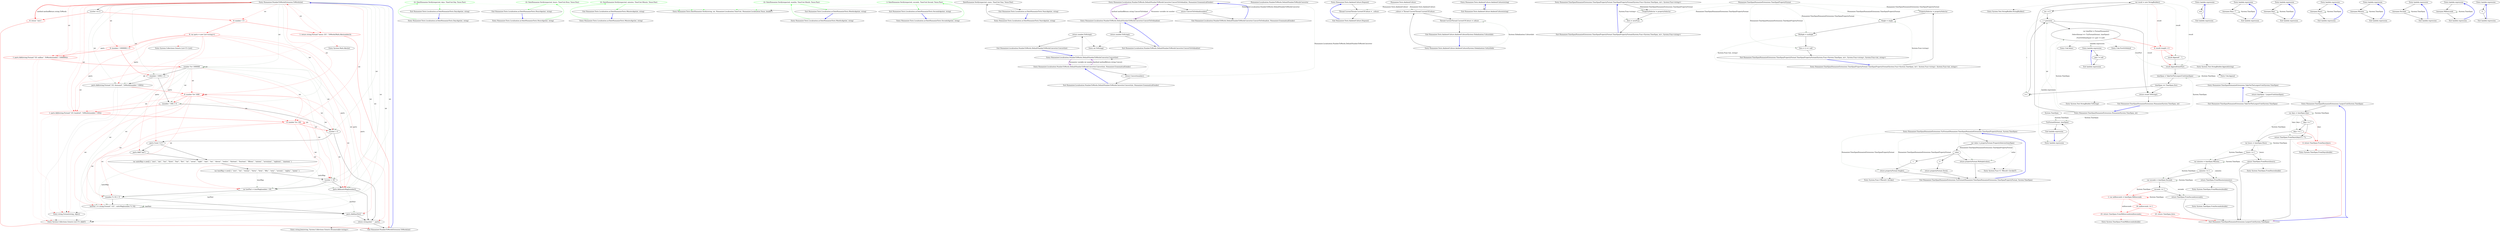 digraph  {
n0 [cluster="Humanizer.NumberToWordsExtension.ToWords(int)", label="Entry Humanizer.NumberToWordsExtension.ToWords(int)", span="13-13"];
n1 [cluster="Humanizer.NumberToWordsExtension.ToWords(int)", label="number == 0", span="15-15"];
n3 [cluster="Humanizer.NumberToWordsExtension.ToWords(int)", color=red, community=0, label="8: number < 0", span="18-18"];
n4 [cluster="Humanizer.NumberToWordsExtension.ToWords(int)", color=red, community=0, label="1: return string.Format(''minus {0}'', ToWords(Math.Abs(number)));", span="19-19"];
n6 [cluster="Humanizer.NumberToWordsExtension.ToWords(int)", color=red, community=0, label="8: (number / 1000000) > 0", span="23-23"];
n7 [cluster="Humanizer.NumberToWordsExtension.ToWords(int)", color=red, community=0, label="1: parts.Add(string.Format(''{0} million'', ToWords(number / 1000000)))", span="25-25"];
n8 [cluster="Humanizer.NumberToWordsExtension.ToWords(int)", label="number %= 1000000", span="26-26"];
n9 [cluster="Humanizer.NumberToWordsExtension.ToWords(int)", label="(number / 1000) > 0", span="29-29"];
n10 [cluster="Humanizer.NumberToWordsExtension.ToWords(int)", label="parts.Add(string.Format(''{0} thousand'', ToWords(number / 1000)))", span="31-31"];
n11 [cluster="Humanizer.NumberToWordsExtension.ToWords(int)", color=red, community=0, label="8: number %= 1000", span="32-32"];
n12 [cluster="Humanizer.NumberToWordsExtension.ToWords(int)", label="(number / 100) > 0", span="35-35"];
n13 [cluster="Humanizer.NumberToWordsExtension.ToWords(int)", color=red, community=0, label="1: parts.Add(string.Format(''{0} hundred'', ToWords(number / 100)))", span="37-37"];
n14 [cluster="Humanizer.NumberToWordsExtension.ToWords(int)", color=red, community=0, label="8: number %= 100", span="38-38"];
n15 [cluster="Humanizer.NumberToWordsExtension.ToWords(int)", label="number > 0", span="41-41"];
n20 [cluster="Humanizer.NumberToWordsExtension.ToWords(int)", label="number < 20", span="49-49"];
n21 [cluster="Humanizer.NumberToWordsExtension.ToWords(int)", label="parts.Add(unitsMap[number])", span="50-50"];
n22 [cluster="Humanizer.NumberToWordsExtension.ToWords(int)", label="var lastPart = tensMap[number / 10]", span="53-53"];
n23 [cluster="Humanizer.NumberToWordsExtension.ToWords(int)", label="(number % 10) > 0", span="54-54"];
n24 [cluster="Humanizer.NumberToWordsExtension.ToWords(int)", label="lastPart += string.Format(''-{0}'', unitsMap[number % 10])", span="55-55"];
n2 [cluster="Humanizer.NumberToWordsExtension.ToWords(int)", color=red, community=0, label="8: return ''zero'';", span="16-16"];
n5 [cluster="Humanizer.NumberToWordsExtension.ToWords(int)", color=red, community=0, label="8: var parts = new List<string>()", span="21-21"];
n30 [cluster="System.Collections.Generic.List<T>.List()", label="Entry System.Collections.Generic.List<T>.List()", span="0-0"];
n16 [cluster="Humanizer.NumberToWordsExtension.ToWords(int)", label="parts.Count != 0", span="43-43"];
n17 [cluster="Humanizer.NumberToWordsExtension.ToWords(int)", label="parts.Add(''and'')", span="44-44"];
n25 [cluster="Humanizer.NumberToWordsExtension.ToWords(int)", label="parts.Add(lastPart)", span="56-56"];
n26 [cluster="Humanizer.NumberToWordsExtension.ToWords(int)", label="return string.Join('' '', parts);", span="60-60"];
n29 [cluster="string.Format(string, object)", label="Entry string.Format(string, object)", span="0-0"];
n31 [cluster="System.Collections.Generic.List<T>.Add(T)", label="Entry System.Collections.Generic.List<T>.Add(T)", span="0-0"];
n18 [cluster="Humanizer.NumberToWordsExtension.ToWords(int)", label="var unitsMap = new[] { ''zero'', ''one'', ''two'', ''three'', ''four'', ''five'', ''six'', ''seven'', ''eight'', ''nine'', ''ten'', ''eleven'', ''twelve'', ''thirteen'', ''fourteen'', ''fifteen'', ''sixteen'', ''seventeen'', ''eighteen'', ''nineteen'' }", span="46-46"];
n19 [cluster="Humanizer.NumberToWordsExtension.ToWords(int)", label="var tensMap = new[] { ''zero'', ''ten'', ''twenty'', ''thirty'', ''forty'', ''fifty'', ''sixty'', ''seventy'', ''eighty'', ''ninety'' }", span="47-47"];
n27 [cluster="Humanizer.NumberToWordsExtension.ToWords(int)", label="Exit Humanizer.NumberToWordsExtension.ToWords(int)", span="13-13"];
n32 [cluster="string.Join(string, System.Collections.Generic.IEnumerable<string>)", label="Entry string.Join(string, System.Collections.Generic.IEnumerable<string>)", span="0-0"];
n28 [cluster="System.Math.Abs(int)", label="Entry System.Math.Abs(int)", span="0-0"];
d3 [cluster="Humanizer.Tests.Localisation.ar.DateHumanizeTests.DaysAgo(int, string)", color=green, community=0, label="22: DateHumanize.Verify(expected, days, TimeUnit.Day, Tense.Past)", span="17-17"];
d2 [cluster="Humanizer.Tests.Localisation.ar.DateHumanizeTests.DaysAgo(int, string)", label="Entry Humanizer.Tests.Localisation.ar.DateHumanizeTests.DaysAgo(int, string)", span="15-15"];
d4 [cluster="Humanizer.Tests.Localisation.ar.DateHumanizeTests.DaysAgo(int, string)", label="Exit Humanizer.Tests.Localisation.ar.DateHumanizeTests.DaysAgo(int, string)", span="15-15"];
d5 [cluster="Humanizer.Tests.DateHumanize.Verify(string, int, Humanizer.Localisation.TimeUnit, Humanizer.Localisation.Tense, double?)", label="Entry Humanizer.Tests.DateHumanize.Verify(string, int, Humanizer.Localisation.TimeUnit, Humanizer.Localisation.Tense, double?)", span="29-29"];
d7 [cluster="Humanizer.Tests.Localisation.ar.DateHumanizeTests.HoursAgo(int, string)", color=green, community=0, label="22: DateHumanize.Verify(expected, hours, TimeUnit.Hour, Tense.Past)", span="27-27"];
d6 [cluster="Humanizer.Tests.Localisation.ar.DateHumanizeTests.HoursAgo(int, string)", label="Entry Humanizer.Tests.Localisation.ar.DateHumanizeTests.HoursAgo(int, string)", span="25-25"];
d8 [cluster="Humanizer.Tests.Localisation.ar.DateHumanizeTests.HoursAgo(int, string)", label="Exit Humanizer.Tests.Localisation.ar.DateHumanizeTests.HoursAgo(int, string)", span="25-25"];
d10 [cluster="Humanizer.Tests.Localisation.ar.DateHumanizeTests.MinutesAgo(int, string)", color=green, community=0, label="22: DateHumanize.Verify(expected, minutes, TimeUnit.Minute, Tense.Past)", span="37-37"];
d9 [cluster="Humanizer.Tests.Localisation.ar.DateHumanizeTests.MinutesAgo(int, string)", label="Entry Humanizer.Tests.Localisation.ar.DateHumanizeTests.MinutesAgo(int, string)", span="35-35"];
d11 [cluster="Humanizer.Tests.Localisation.ar.DateHumanizeTests.MinutesAgo(int, string)", label="Exit Humanizer.Tests.Localisation.ar.DateHumanizeTests.MinutesAgo(int, string)", span="35-35"];
d13 [cluster="Humanizer.Tests.Localisation.ar.DateHumanizeTests.MonthsAgo(int, string)", color=green, community=0, label="22: DateHumanize.Verify(expected, months, TimeUnit.Month, Tense.Past)", span="47-47"];
d12 [cluster="Humanizer.Tests.Localisation.ar.DateHumanizeTests.MonthsAgo(int, string)", label="Entry Humanizer.Tests.Localisation.ar.DateHumanizeTests.MonthsAgo(int, string)", span="45-45"];
d14 [cluster="Humanizer.Tests.Localisation.ar.DateHumanizeTests.MonthsAgo(int, string)", label="Exit Humanizer.Tests.Localisation.ar.DateHumanizeTests.MonthsAgo(int, string)", span="45-45"];
d16 [cluster="Humanizer.Tests.Localisation.ar.DateHumanizeTests.SecondsAgo(int, string)", color=green, community=0, label="2: DateHumanize.Verify(expected, seconds, TimeUnit.Second, Tense.Past)", span="57-57"];
d15 [cluster="Humanizer.Tests.Localisation.ar.DateHumanizeTests.SecondsAgo(int, string)", label="Entry Humanizer.Tests.Localisation.ar.DateHumanizeTests.SecondsAgo(int, string)", span="55-55"];
d17 [cluster="Humanizer.Tests.Localisation.ar.DateHumanizeTests.SecondsAgo(int, string)", label="Exit Humanizer.Tests.Localisation.ar.DateHumanizeTests.SecondsAgo(int, string)", span="55-55"];
d19 [cluster="Humanizer.Tests.Localisation.ar.DateHumanizeTests.YearsAgo(int, string)", label="DateHumanize.Verify(expected, years, TimeUnit.Year, Tense.Past)", span="67-67"];
d18 [cluster="Humanizer.Tests.Localisation.ar.DateHumanizeTests.YearsAgo(int, string)", label="Entry Humanizer.Tests.Localisation.ar.DateHumanizeTests.YearsAgo(int, string)", span="65-65"];
d20 [cluster="Humanizer.Tests.Localisation.ar.DateHumanizeTests.YearsAgo(int, string)", label="Exit Humanizer.Tests.Localisation.ar.DateHumanizeTests.YearsAgo(int, string)", span="65-65"];
m0_7 [cluster="Humanizer.Localisation.NumberToWords.DefaultNumberToWordsConverter.ConvertToOrdinal(int, Humanizer.GrammaticalGender)", file="DefaultNumberToWordsConverter.cs", label="Entry Humanizer.Localisation.NumberToWords.DefaultNumberToWordsConverter.ConvertToOrdinal(int, Humanizer.GrammaticalGender)", span="35-35"];
m0_8 [cluster="Humanizer.Localisation.NumberToWords.DefaultNumberToWordsConverter.ConvertToOrdinal(int, Humanizer.GrammaticalGender)", file="DefaultNumberToWordsConverter.cs", label="return ConvertToOrdinal(number);", span="37-37"];
m0_9 [cluster="Humanizer.Localisation.NumberToWords.DefaultNumberToWordsConverter.ConvertToOrdinal(int, Humanizer.GrammaticalGender)", file="DefaultNumberToWordsConverter.cs", label="Exit Humanizer.Localisation.NumberToWords.DefaultNumberToWordsConverter.ConvertToOrdinal(int, Humanizer.GrammaticalGender)", span="35-35"];
m0_6 [cluster="int.ToString()", file="DefaultNumberToWordsConverter.cs", label="Entry int.ToString()", span="0-0"];
m0_3 [cluster="Humanizer.Localisation.NumberToWords.DefaultNumberToWordsConverter.Convert(int)", file="DefaultNumberToWordsConverter.cs", label="Entry Humanizer.Localisation.NumberToWords.DefaultNumberToWordsConverter.Convert(int)", span="22-22"];
m0_4 [cluster="Humanizer.Localisation.NumberToWords.DefaultNumberToWordsConverter.Convert(int)", file="DefaultNumberToWordsConverter.cs", label="return number.ToString();", span="24-24"];
m0_5 [cluster="Humanizer.Localisation.NumberToWords.DefaultNumberToWordsConverter.Convert(int)", file="DefaultNumberToWordsConverter.cs", label="Exit Humanizer.Localisation.NumberToWords.DefaultNumberToWordsConverter.Convert(int)", span="22-22"];
m0_0 [cluster="Humanizer.Localisation.NumberToWords.DefaultNumberToWordsConverter.Convert(int, Humanizer.GrammaticalGender)", file="DefaultNumberToWordsConverter.cs", label="Entry Humanizer.Localisation.NumberToWords.DefaultNumberToWordsConverter.Convert(int, Humanizer.GrammaticalGender)", span="12-12"];
m0_1 [cluster="Humanizer.Localisation.NumberToWords.DefaultNumberToWordsConverter.Convert(int, Humanizer.GrammaticalGender)", file="DefaultNumberToWordsConverter.cs", label="return Convert(number);", span="14-14"];
m0_2 [cluster="Humanizer.Localisation.NumberToWords.DefaultNumberToWordsConverter.Convert(int, Humanizer.GrammaticalGender)", file="DefaultNumberToWordsConverter.cs", label="Exit Humanizer.Localisation.NumberToWords.DefaultNumberToWordsConverter.Convert(int, Humanizer.GrammaticalGender)", span="12-12"];
m0_10 [cluster="Humanizer.Localisation.NumberToWords.DefaultNumberToWordsConverter.ConvertToOrdinal(int)", file="DefaultNumberToWordsConverter.cs", label="Entry Humanizer.Localisation.NumberToWords.DefaultNumberToWordsConverter.ConvertToOrdinal(int)", span="45-45"];
m0_11 [cluster="Humanizer.Localisation.NumberToWords.DefaultNumberToWordsConverter.ConvertToOrdinal(int)", file="DefaultNumberToWordsConverter.cs", label="return number.ToString();", span="47-47"];
m0_12 [cluster="Humanizer.Localisation.NumberToWords.DefaultNumberToWordsConverter.ConvertToOrdinal(int)", file="DefaultNumberToWordsConverter.cs", label="Exit Humanizer.Localisation.NumberToWords.DefaultNumberToWordsConverter.ConvertToOrdinal(int)", span="45-45"];
m0_13 [file="DefaultNumberToWordsConverter.cs", label="Humanizer.Localisation.NumberToWords.DefaultNumberToWordsConverter", span=""];
m3_6 [cluster="Humanizer.Tests.AmbientCulture.Dispose()", file="GermanNumberToWordsConverter.cs", label="Entry Humanizer.Tests.AmbientCulture.Dispose()", span="21-21"];
m3_7 [cluster="Humanizer.Tests.AmbientCulture.Dispose()", file="GermanNumberToWordsConverter.cs", label="Thread.CurrentThread.CurrentUICulture = _culture", span="23-23"];
m3_8 [cluster="Humanizer.Tests.AmbientCulture.Dispose()", file="GermanNumberToWordsConverter.cs", label="Exit Humanizer.Tests.AmbientCulture.Dispose()", span="21-21"];
m3_4 [cluster="Humanizer.Tests.AmbientCulture.AmbientCulture(string)", file="GermanNumberToWordsConverter.cs", label="Entry Humanizer.Tests.AmbientCulture.AmbientCulture(string)", span="16-16"];
m3_5 [cluster="Humanizer.Tests.AmbientCulture.AmbientCulture(string)", file="GermanNumberToWordsConverter.cs", label="Exit Humanizer.Tests.AmbientCulture.AmbientCulture(string)", span="16-16"];
m3_0 [cluster="Humanizer.Tests.AmbientCulture.AmbientCulture(System.Globalization.CultureInfo)", file="GermanNumberToWordsConverter.cs", label="Entry Humanizer.Tests.AmbientCulture.AmbientCulture(System.Globalization.CultureInfo)", span="10-10"];
m3_1 [cluster="Humanizer.Tests.AmbientCulture.AmbientCulture(System.Globalization.CultureInfo)", file="GermanNumberToWordsConverter.cs", label="_culture = Thread.CurrentThread.CurrentUICulture", span="12-12"];
m3_2 [cluster="Humanizer.Tests.AmbientCulture.AmbientCulture(System.Globalization.CultureInfo)", file="GermanNumberToWordsConverter.cs", label="Thread.CurrentThread.CurrentUICulture = culture", span="13-13"];
m3_3 [cluster="Humanizer.Tests.AmbientCulture.AmbientCulture(System.Globalization.CultureInfo)", file="GermanNumberToWordsConverter.cs", label="Exit Humanizer.Tests.AmbientCulture.AmbientCulture(System.Globalization.CultureInfo)", span="10-10"];
m3_9 [file="GermanNumberToWordsConverter.cs", label="Humanizer.Tests.AmbientCulture", span=""];
m10_94 [cluster="Humanizer.TimeSpanHumanizeExtensions.TimeSpanPropertyFormat.TimeSpanPropertyFormat(System.Func<System.TimeSpan, int>, System.Func<string>)", file="OrdinalizeExtensions.cs", label="Entry Humanizer.TimeSpanHumanizeExtensions.TimeSpanPropertyFormat.TimeSpanPropertyFormat(System.Func<System.TimeSpan, int>, System.Func<string>)", span="154-154"];
m10_95 [cluster="Humanizer.TimeSpanHumanizeExtensions.TimeSpanPropertyFormat.TimeSpanPropertyFormat(System.Func<System.TimeSpan, int>, System.Func<string>)", file="OrdinalizeExtensions.cs", label="PropertySelector = propertySelector", span="156-156"];
m10_96 [cluster="Humanizer.TimeSpanHumanizeExtensions.TimeSpanPropertyFormat.TimeSpanPropertyFormat(System.Func<System.TimeSpan, int>, System.Func<string>)", file="OrdinalizeExtensions.cs", label="Zero = zeroFunc", span="157-157"];
m10_97 [cluster="Humanizer.TimeSpanHumanizeExtensions.TimeSpanPropertyFormat.TimeSpanPropertyFormat(System.Func<System.TimeSpan, int>, System.Func<string>)", file="OrdinalizeExtensions.cs", label="Exit Humanizer.TimeSpanHumanizeExtensions.TimeSpanPropertyFormat.TimeSpanPropertyFormat(System.Func<System.TimeSpan, int>, System.Func<string>)", span="154-154"];
m10_13 [cluster="System.Text.StringBuilder.StringBuilder()", file="OrdinalizeExtensions.cs", label="Entry System.Text.StringBuilder.StringBuilder()", span="0-0"];
m10_29 [cluster="Humanizer.TimeSpanHumanizeExtensions.LargestUnit(System.TimeSpan)", file="OrdinalizeExtensions.cs", label="Entry Humanizer.TimeSpanHumanizeExtensions.LargestUnit(System.TimeSpan)", span="46-46"];
m10_30 [cluster="Humanizer.TimeSpanHumanizeExtensions.LargestUnit(System.TimeSpan)", file="OrdinalizeExtensions.cs", label="var days = timeSpan.Days", span="48-48"];
m10_31 [cluster="Humanizer.TimeSpanHumanizeExtensions.LargestUnit(System.TimeSpan)", file="OrdinalizeExtensions.cs", label="days >= 7", span="49-49"];
m10_32 [cluster="Humanizer.TimeSpanHumanizeExtensions.LargestUnit(System.TimeSpan)", file="OrdinalizeExtensions.cs", label="return TimeSpan.FromDays((days/7) * 7);", span="50-50"];
m10_33 [cluster="Humanizer.TimeSpanHumanizeExtensions.LargestUnit(System.TimeSpan)", file="OrdinalizeExtensions.cs", label="days >= 1", span="51-51"];
m10_34 [cluster="Humanizer.TimeSpanHumanizeExtensions.LargestUnit(System.TimeSpan)", color=red, community=0, file="OrdinalizeExtensions.cs", label="4: return TimeSpan.FromDays(days);", span="52-52"];
m10_35 [cluster="Humanizer.TimeSpanHumanizeExtensions.LargestUnit(System.TimeSpan)", file="OrdinalizeExtensions.cs", label="var hours = timeSpan.Hours", span="54-54"];
m10_36 [cluster="Humanizer.TimeSpanHumanizeExtensions.LargestUnit(System.TimeSpan)", file="OrdinalizeExtensions.cs", label="hours >= 1", span="55-55"];
m10_37 [cluster="Humanizer.TimeSpanHumanizeExtensions.LargestUnit(System.TimeSpan)", file="OrdinalizeExtensions.cs", label="return TimeSpan.FromHours(hours);", span="56-56"];
m10_38 [cluster="Humanizer.TimeSpanHumanizeExtensions.LargestUnit(System.TimeSpan)", file="OrdinalizeExtensions.cs", label="var minutes = timeSpan.Minutes", span="58-58"];
m10_39 [cluster="Humanizer.TimeSpanHumanizeExtensions.LargestUnit(System.TimeSpan)", file="OrdinalizeExtensions.cs", label="minutes >= 1", span="59-59"];
m10_40 [cluster="Humanizer.TimeSpanHumanizeExtensions.LargestUnit(System.TimeSpan)", file="OrdinalizeExtensions.cs", label="return TimeSpan.FromMinutes(minutes);", span="60-60"];
m10_41 [cluster="Humanizer.TimeSpanHumanizeExtensions.LargestUnit(System.TimeSpan)", file="OrdinalizeExtensions.cs", label="var seconds = timeSpan.Seconds", span="62-62"];
m10_42 [cluster="Humanizer.TimeSpanHumanizeExtensions.LargestUnit(System.TimeSpan)", file="OrdinalizeExtensions.cs", label="seconds >= 1", span="63-63"];
m10_43 [cluster="Humanizer.TimeSpanHumanizeExtensions.LargestUnit(System.TimeSpan)", file="OrdinalizeExtensions.cs", label="return TimeSpan.FromSeconds(seconds);", span="64-64"];
m10_44 [cluster="Humanizer.TimeSpanHumanizeExtensions.LargestUnit(System.TimeSpan)", color=red, community=0, file="OrdinalizeExtensions.cs", label="1: var milliseconds = timeSpan.Milliseconds", span="66-66"];
m10_45 [cluster="Humanizer.TimeSpanHumanizeExtensions.LargestUnit(System.TimeSpan)", color=red, community=0, file="OrdinalizeExtensions.cs", label="18: milliseconds >= 1", span="67-67"];
m10_46 [cluster="Humanizer.TimeSpanHumanizeExtensions.LargestUnit(System.TimeSpan)", color=red, community=0, file="OrdinalizeExtensions.cs", label="25: return TimeSpan.FromMilliseconds(milliseconds);", span="68-68"];
m10_47 [cluster="Humanizer.TimeSpanHumanizeExtensions.LargestUnit(System.TimeSpan)", color=red, community=0, file="OrdinalizeExtensions.cs", label="25: return TimeSpan.Zero;", span="70-70"];
m10_48 [cluster="Humanizer.TimeSpanHumanizeExtensions.LargestUnit(System.TimeSpan)", file="OrdinalizeExtensions.cs", label="Exit Humanizer.TimeSpanHumanizeExtensions.LargestUnit(System.TimeSpan)", span="46-46"];
m10_23 [cluster="Humanizer.TimeSpanHumanizeExtensions.TryFormat(Humanizer.TimeSpanHumanizeExtensions.TimeSpanPropertyFormat, System.TimeSpan)", file="OrdinalizeExtensions.cs", label="Entry Humanizer.TimeSpanHumanizeExtensions.TryFormat(Humanizer.TimeSpanHumanizeExtensions.TimeSpanPropertyFormat, System.TimeSpan)", span="121-121"];
m10_75 [cluster="Humanizer.TimeSpanHumanizeExtensions.TryFormat(Humanizer.TimeSpanHumanizeExtensions.TimeSpanPropertyFormat, System.TimeSpan)", file="OrdinalizeExtensions.cs", label="var value = propertyFormat.PropertySelector(timeSpan)", span="125-125"];
m10_78 [cluster="Humanizer.TimeSpanHumanizeExtensions.TryFormat(Humanizer.TimeSpanHumanizeExtensions.TimeSpanPropertyFormat, System.TimeSpan)", file="OrdinalizeExtensions.cs", label="return propertyFormat.Zero();", span="129-129"];
m10_80 [cluster="Humanizer.TimeSpanHumanizeExtensions.TryFormat(Humanizer.TimeSpanHumanizeExtensions.TimeSpanPropertyFormat, System.TimeSpan)", file="OrdinalizeExtensions.cs", label="return propertyFormat.Single();", span="131-131"];
m10_81 [cluster="Humanizer.TimeSpanHumanizeExtensions.TryFormat(Humanizer.TimeSpanHumanizeExtensions.TimeSpanPropertyFormat, System.TimeSpan)", file="OrdinalizeExtensions.cs", label="return propertyFormat.Multiple(value);", span="133-133"];
m10_76 [cluster="Humanizer.TimeSpanHumanizeExtensions.TryFormat(Humanizer.TimeSpanHumanizeExtensions.TimeSpanPropertyFormat, System.TimeSpan)", file="OrdinalizeExtensions.cs", label=value, span="126-126"];
m10_77 [cluster="Humanizer.TimeSpanHumanizeExtensions.TryFormat(Humanizer.TimeSpanHumanizeExtensions.TimeSpanPropertyFormat, System.TimeSpan)", file="OrdinalizeExtensions.cs", label=0, span="128-128"];
m10_79 [cluster="Humanizer.TimeSpanHumanizeExtensions.TryFormat(Humanizer.TimeSpanHumanizeExtensions.TimeSpanPropertyFormat, System.TimeSpan)", file="OrdinalizeExtensions.cs", label=1, span="130-130"];
m10_82 [cluster="Humanizer.TimeSpanHumanizeExtensions.TryFormat(Humanizer.TimeSpanHumanizeExtensions.TimeSpanPropertyFormat, System.TimeSpan)", file="OrdinalizeExtensions.cs", label="Exit Humanizer.TimeSpanHumanizeExtensions.TryFormat(Humanizer.TimeSpanHumanizeExtensions.TimeSpanPropertyFormat, System.TimeSpan)", span="121-121"];
m10_83 [cluster="System.Func<T, TResult>.Invoke(T)", file="OrdinalizeExtensions.cs", label="Entry System.Func<T, TResult>.Invoke(T)", span="0-0"];
m10_51 [cluster="System.TimeSpan.FromMinutes(double)", file="OrdinalizeExtensions.cs", label="Entry System.TimeSpan.FromMinutes(double)", span="0-0"];
m10_19 [cluster="System.Text.StringBuilder.ToString()", file="OrdinalizeExtensions.cs", label="Entry System.Text.StringBuilder.ToString()", span="0-0"];
m10_16 [cluster="System.Text.StringBuilder.Append(string)", file="OrdinalizeExtensions.cs", label="Entry System.Text.StringBuilder.Append(string)", span="0-0"];
m10_52 [cluster="System.TimeSpan.FromSeconds(double)", file="OrdinalizeExtensions.cs", label="Entry System.TimeSpan.FromSeconds(double)", span="0-0"];
m10_0 [cluster="Humanizer.TimeSpanHumanizeExtensions.Humanize(System.TimeSpan, int)", file="OrdinalizeExtensions.cs", label="Entry Humanizer.TimeSpanHumanizeExtensions.Humanize(System.TimeSpan, int)", span="19-19"];
m10_1 [cluster="Humanizer.TimeSpanHumanizeExtensions.Humanize(System.TimeSpan, int)", file="OrdinalizeExtensions.cs", label="var result = new StringBuilder()", span="21-21"];
m10_3 [cluster="Humanizer.TimeSpanHumanizeExtensions.Humanize(System.TimeSpan, int)", file="OrdinalizeExtensions.cs", label="i < precision", span="22-22"];
m10_4 [cluster="Humanizer.TimeSpanHumanizeExtensions.Humanize(System.TimeSpan, int)", file="OrdinalizeExtensions.cs", label="var timePart = FormatParameters\r\n                    .Select(format => TryFormat(format, timeSpan))\r\n                    .FirstOrDefault(part => part != null)", span="24-26"];
m10_8 [cluster="Humanizer.TimeSpanHumanizeExtensions.Humanize(System.TimeSpan, int)", file="OrdinalizeExtensions.cs", label="timeSpan = TakeOutTheLargestUnit(timeSpan)", span="33-33"];
m10_2 [cluster="Humanizer.TimeSpanHumanizeExtensions.Humanize(System.TimeSpan, int)", file="OrdinalizeExtensions.cs", label="int i = 0", span="22-22"];
m10_5 [cluster="Humanizer.TimeSpanHumanizeExtensions.Humanize(System.TimeSpan, int)", color=red, community=0, file="OrdinalizeExtensions.cs", label="4: result.Length > 0", span="28-28"];
m10_6 [cluster="Humanizer.TimeSpanHumanizeExtensions.Humanize(System.TimeSpan, int)", file="OrdinalizeExtensions.cs", label="result.Append('', '')", span="29-29"];
m10_7 [cluster="Humanizer.TimeSpanHumanizeExtensions.Humanize(System.TimeSpan, int)", file="OrdinalizeExtensions.cs", label="result.Append(timePart)", span="31-31"];
m10_11 [cluster="Humanizer.TimeSpanHumanizeExtensions.Humanize(System.TimeSpan, int)", file="OrdinalizeExtensions.cs", label="return result.ToString();", span="38-38"];
m10_10 [cluster="Humanizer.TimeSpanHumanizeExtensions.Humanize(System.TimeSpan, int)", file="OrdinalizeExtensions.cs", label="i++", span="22-22"];
m10_9 [cluster="Humanizer.TimeSpanHumanizeExtensions.Humanize(System.TimeSpan, int)", file="OrdinalizeExtensions.cs", label="timeSpan == TimeSpan.Zero", span="34-34"];
m10_12 [cluster="Humanizer.TimeSpanHumanizeExtensions.Humanize(System.TimeSpan, int)", file="OrdinalizeExtensions.cs", label="Exit Humanizer.TimeSpanHumanizeExtensions.Humanize(System.TimeSpan, int)", span="19-19"];
m10_50 [cluster="System.TimeSpan.FromHours(double)", file="OrdinalizeExtensions.cs", label="Entry System.TimeSpan.FromHours(double)", span="0-0"];
m10_53 [cluster="System.TimeSpan.FromMilliseconds(double)", file="OrdinalizeExtensions.cs", label="Entry System.TimeSpan.FromMilliseconds(double)", span="0-0"];
m10_85 [cluster="Humanizer.TimeSpanHumanizeExtensions.TimeSpanPropertyFormat.TimeSpanPropertyFormat(System.Func<System.TimeSpan, int>, System.Func<string>, System.Func<int, string>)", file="OrdinalizeExtensions.cs", label="Entry Humanizer.TimeSpanHumanizeExtensions.TimeSpanPropertyFormat.TimeSpanPropertyFormat(System.Func<System.TimeSpan, int>, System.Func<string>, System.Func<int, string>)", span="143-143"];
m10_86 [cluster="Humanizer.TimeSpanHumanizeExtensions.TimeSpanPropertyFormat.TimeSpanPropertyFormat(System.Func<System.TimeSpan, int>, System.Func<string>, System.Func<int, string>)", file="OrdinalizeExtensions.cs", label="PropertySelector = propertySelector", span="148-148"];
m10_87 [cluster="Humanizer.TimeSpanHumanizeExtensions.TimeSpanPropertyFormat.TimeSpanPropertyFormat(System.Func<System.TimeSpan, int>, System.Func<string>, System.Func<int, string>)", file="OrdinalizeExtensions.cs", label="Single = single", span="149-149"];
m10_88 [cluster="Humanizer.TimeSpanHumanizeExtensions.TimeSpanPropertyFormat.TimeSpanPropertyFormat(System.Func<System.TimeSpan, int>, System.Func<string>, System.Func<int, string>)", file="OrdinalizeExtensions.cs", label="Multiple = multiple", span="150-150"];
m10_89 [cluster="Humanizer.TimeSpanHumanizeExtensions.TimeSpanPropertyFormat.TimeSpanPropertyFormat(System.Func<System.TimeSpan, int>, System.Func<string>, System.Func<int, string>)", file="OrdinalizeExtensions.cs", label="Zero = () => null", span="151-151"];
m10_90 [cluster="Humanizer.TimeSpanHumanizeExtensions.TimeSpanPropertyFormat.TimeSpanPropertyFormat(System.Func<System.TimeSpan, int>, System.Func<string>, System.Func<int, string>)", file="OrdinalizeExtensions.cs", label="Exit Humanizer.TimeSpanHumanizeExtensions.TimeSpanPropertyFormat.TimeSpanPropertyFormat(System.Func<System.TimeSpan, int>, System.Func<string>, System.Func<int, string>)", span="143-143"];
m10_18 [cluster="Humanizer.TimeSpanHumanizeExtensions.TakeOutTheLargestUnit(System.TimeSpan)", file="OrdinalizeExtensions.cs", label="Entry Humanizer.TimeSpanHumanizeExtensions.TakeOutTheLargestUnit(System.TimeSpan)", span="41-41"];
m10_27 [cluster="Humanizer.TimeSpanHumanizeExtensions.TakeOutTheLargestUnit(System.TimeSpan)", file="OrdinalizeExtensions.cs", label="return timeSpan - LargestUnit(timeSpan);", span="43-43"];
m10_28 [cluster="Humanizer.TimeSpanHumanizeExtensions.TakeOutTheLargestUnit(System.TimeSpan)", file="OrdinalizeExtensions.cs", label="Exit Humanizer.TimeSpanHumanizeExtensions.TakeOutTheLargestUnit(System.TimeSpan)", span="41-41"];
m10_49 [cluster="System.TimeSpan.FromDays(double)", file="OrdinalizeExtensions.cs", label="Entry System.TimeSpan.FromDays(double)", span="0-0"];
m10_91 [cluster="lambda expression", file="OrdinalizeExtensions.cs", label="Entry lambda expression", span="151-151"];
m10_21 [cluster="lambda expression", file="OrdinalizeExtensions.cs", label="TryFormat(format, timeSpan)", span="25-25"];
m10_20 [cluster="lambda expression", file="OrdinalizeExtensions.cs", label="Entry lambda expression", span="25-25"];
m10_24 [cluster="lambda expression", file="OrdinalizeExtensions.cs", label="Entry lambda expression", span="26-26"];
m10_22 [cluster="lambda expression", file="OrdinalizeExtensions.cs", label="Exit lambda expression", span="25-25"];
m10_25 [cluster="lambda expression", file="OrdinalizeExtensions.cs", label="part != null", span="26-26"];
m10_26 [cluster="lambda expression", file="OrdinalizeExtensions.cs", label="Exit lambda expression", span="26-26"];
m10_54 [cluster="lambda expression", file="OrdinalizeExtensions.cs", label="Entry lambda expression", span="85-85"];
m10_55 [cluster="lambda expression", file="OrdinalizeExtensions.cs", label="timespan.Days / 7", span="85-85"];
m10_56 [cluster="lambda expression", file="OrdinalizeExtensions.cs", label="Exit lambda expression", span="85-85"];
m10_57 [cluster="lambda expression", file="OrdinalizeExtensions.cs", label="Entry lambda expression", span="89-89"];
m10_58 [cluster="lambda expression", file="OrdinalizeExtensions.cs", label="timespan.Days", span="89-89"];
m10_59 [cluster="lambda expression", file="OrdinalizeExtensions.cs", label="Exit lambda expression", span="89-89"];
m10_60 [cluster="lambda expression", file="OrdinalizeExtensions.cs", label="Entry lambda expression", span="93-93"];
m10_61 [cluster="lambda expression", file="OrdinalizeExtensions.cs", label="timespan.Hours", span="93-93"];
m10_62 [cluster="lambda expression", file="OrdinalizeExtensions.cs", label="Exit lambda expression", span="93-93"];
m10_63 [cluster="lambda expression", file="OrdinalizeExtensions.cs", label="Entry lambda expression", span="97-97"];
m10_64 [cluster="lambda expression", file="OrdinalizeExtensions.cs", label="timespan.Minutes", span="97-97"];
m10_65 [cluster="lambda expression", file="OrdinalizeExtensions.cs", label="Exit lambda expression", span="97-97"];
m10_66 [cluster="lambda expression", file="OrdinalizeExtensions.cs", label="Entry lambda expression", span="101-101"];
m10_67 [cluster="lambda expression", file="OrdinalizeExtensions.cs", label="timespan.Seconds", span="101-101"];
m10_68 [cluster="lambda expression", file="OrdinalizeExtensions.cs", label="Exit lambda expression", span="101-101"];
m10_69 [cluster="lambda expression", file="OrdinalizeExtensions.cs", label="Entry lambda expression", span="105-105"];
m10_70 [cluster="lambda expression", file="OrdinalizeExtensions.cs", label="timespan.Milliseconds", span="105-105"];
m10_71 [cluster="lambda expression", file="OrdinalizeExtensions.cs", label="Exit lambda expression", span="105-105"];
m10_72 [cluster="lambda expression", file="OrdinalizeExtensions.cs", label="Entry lambda expression", span="109-109"];
m10_73 [cluster="lambda expression", file="OrdinalizeExtensions.cs", label=0, span="109-109"];
m10_74 [cluster="lambda expression", file="OrdinalizeExtensions.cs", label="Exit lambda expression", span="109-109"];
m10_92 [cluster="lambda expression", file="OrdinalizeExtensions.cs", label=null, span="151-151"];
m10_93 [cluster="lambda expression", file="OrdinalizeExtensions.cs", label="Exit lambda expression", span="151-151"];
m10_84 [cluster="System.Func<TResult>.Invoke()", file="OrdinalizeExtensions.cs", label="Entry System.Func<TResult>.Invoke()", span="0-0"];
m10_15 [cluster="Unk.FirstOrDefault", file="OrdinalizeExtensions.cs", label="Entry Unk.FirstOrDefault", span=""];
m10_17 [cluster="Unk.Append", file="OrdinalizeExtensions.cs", label="Entry Unk.Append", span=""];
m10_14 [cluster="Unk.Select", file="OrdinalizeExtensions.cs", label="Entry Unk.Select", span=""];
m10_98 [file="OrdinalizeExtensions.cs", label="System.TimeSpan", span=""];
m10_99 [file="OrdinalizeExtensions.cs", label="Humanizer.TimeSpanHumanizeExtensions.TimeSpanPropertyFormat", span=""];
n0 -> n1  [key=0, style=solid];
n0 -> n3  [color=red, key=1, label=int, style=dashed];
n0 -> n4  [color=red, key=1, label=int, style=dashed];
n0 -> n6  [color=red, key=1, label=int, style=dashed];
n0 -> n7  [color=red, key=1, label=int, style=dashed];
n0 -> n8  [color=darkseagreen4, key=1, label=int, style=dashed];
n0 -> n9  [color=darkseagreen4, key=1, label=int, style=dashed];
n0 -> n10  [color=darkseagreen4, key=1, label=int, style=dashed];
n0 -> n11  [color=red, key=1, label=int, style=dashed];
n0 -> n12  [color=darkseagreen4, key=1, label=int, style=dashed];
n0 -> n13  [color=red, key=1, label=int, style=dashed];
n0 -> n14  [color=red, key=1, label=int, style=dashed];
n0 -> n15  [color=darkseagreen4, key=1, label=int, style=dashed];
n0 -> n20  [color=darkseagreen4, key=1, label=int, style=dashed];
n0 -> n21  [color=darkseagreen4, key=1, label=int, style=dashed];
n0 -> n22  [color=darkseagreen4, key=1, label=int, style=dashed];
n0 -> n23  [color=darkseagreen4, key=1, label=int, style=dashed];
n0 -> n24  [color=darkseagreen4, key=1, label=int, style=dashed];
n0 -> n2  [color=red, key=3, label="method methodReturn string ToWords", style=bold];
n1 -> n2  [color=red, key=0, style=solid];
n1 -> n3  [color=red, key=0, style=solid];
n3 -> n4  [color=red, key=0, style=solid];
n3 -> n5  [color=red, key=0, style=solid];
n4 -> n27  [color=red, key=0, style=solid];
n4 -> n28  [color=red, key=2, style=dotted];
n4 -> n0  [color=red, key=2, style=dotted];
n4 -> n29  [color=red, key=2, style=dotted];
n6 -> n7  [color=red, key=0, style=solid];
n6 -> n9  [color=red, key=0, style=solid];
n7 -> n8  [color=red, key=0, style=solid];
n7 -> n0  [color=red, key=2, style=dotted];
n7 -> n29  [color=red, key=2, style=dotted];
n7 -> n31  [color=red, key=2, style=dotted];
n8 -> n9  [key=0, style=solid];
n8 -> n8  [color=darkseagreen4, key=1, label=int, style=dashed];
n8 -> n10  [color=darkseagreen4, key=1, label=int, style=dashed];
n8 -> n11  [color=red, key=1, label=int, style=dashed];
n8 -> n12  [color=darkseagreen4, key=1, label=int, style=dashed];
n8 -> n13  [color=red, key=1, label=int, style=dashed];
n8 -> n14  [color=red, key=1, label=int, style=dashed];
n8 -> n15  [color=darkseagreen4, key=1, label=int, style=dashed];
n8 -> n20  [color=darkseagreen4, key=1, label=int, style=dashed];
n8 -> n21  [color=darkseagreen4, key=1, label=int, style=dashed];
n8 -> n22  [color=darkseagreen4, key=1, label=int, style=dashed];
n8 -> n23  [color=darkseagreen4, key=1, label=int, style=dashed];
n8 -> n24  [color=darkseagreen4, key=1, label=int, style=dashed];
n9 -> n10  [key=0, style=solid];
n9 -> n12  [key=0, style=solid];
n10 -> n11  [color=red, key=0, style=solid];
n10 -> n0  [key=2, style=dotted];
n10 -> n29  [key=2, style=dotted];
n10 -> n31  [key=2, style=dotted];
n11 -> n12  [color=red, key=0, style=solid];
n11 -> n11  [color=red, key=1, label=int, style=dashed];
n11 -> n13  [color=red, key=1, label=int, style=dashed];
n11 -> n14  [color=red, key=1, label=int, style=dashed];
n11 -> n15  [color=red, key=1, label=int, style=dashed];
n11 -> n20  [color=red, key=1, label=int, style=dashed];
n11 -> n21  [color=red, key=1, label=int, style=dashed];
n11 -> n22  [color=red, key=1, label=int, style=dashed];
n11 -> n23  [color=red, key=1, label=int, style=dashed];
n11 -> n24  [color=red, key=1, label=int, style=dashed];
n12 -> n13  [color=red, key=0, style=solid];
n12 -> n15  [key=0, style=solid];
n13 -> n14  [color=red, key=0, style=solid];
n13 -> n0  [color=red, key=2, style=dotted];
n13 -> n29  [color=red, key=2, style=dotted];
n13 -> n31  [color=red, key=2, style=dotted];
n14 -> n15  [color=red, key=0, style=solid];
n14 -> n14  [color=red, key=1, label=int, style=dashed];
n14 -> n20  [color=red, key=1, label=int, style=dashed];
n14 -> n21  [color=red, key=1, label=int, style=dashed];
n14 -> n22  [color=red, key=1, label=int, style=dashed];
n14 -> n23  [color=red, key=1, label=int, style=dashed];
n14 -> n24  [color=red, key=1, label=int, style=dashed];
n15 -> n16  [key=0, style=solid];
n15 -> n26  [key=0, style=solid];
n20 -> n21  [key=0, style=solid];
n20 -> n22  [key=0, style=solid];
n21 -> n26  [key=0, style=solid];
n21 -> n31  [key=2, style=dotted];
n22 -> n23  [key=0, style=solid];
n22 -> n24  [color=darkseagreen4, key=1, label=lastPart, style=dashed];
n22 -> n25  [color=darkseagreen4, key=1, label=lastPart, style=dashed];
n23 -> n24  [key=0, style=solid];
n23 -> n25  [key=0, style=solid];
n24 -> n25  [key=0, style=solid];
n24 -> n29  [key=2, style=dotted];
n24 -> n24  [color=darkseagreen4, key=1, label=lastPart, style=dashed];
n2 -> n27  [color=red, key=0, style=solid];
n5 -> n6  [color=red, key=0, style=solid];
n5 -> n30  [color=red, key=2, style=dotted];
n5 -> n7  [color=red, key=1, label=parts, style=dashed];
n5 -> n10  [color=red, key=1, label=parts, style=dashed];
n5 -> n13  [color=red, key=1, label=parts, style=dashed];
n5 -> n16  [color=red, key=1, label=parts, style=dashed];
n5 -> n17  [color=red, key=1, label=parts, style=dashed];
n5 -> n21  [color=red, key=1, label=parts, style=dashed];
n5 -> n25  [color=red, key=1, label=parts, style=dashed];
n5 -> n26  [color=red, key=1, label=parts, style=dashed];
n16 -> n17  [key=0, style=solid];
n16 -> n18  [key=0, style=solid];
n17 -> n18  [key=0, style=solid];
n17 -> n31  [key=2, style=dotted];
n25 -> n26  [key=0, style=solid];
n25 -> n31  [key=2, style=dotted];
n26 -> n27  [key=0, style=solid];
n26 -> n32  [key=2, style=dotted];
n18 -> n19  [key=0, style=solid];
n18 -> n21  [color=darkseagreen4, key=1, label=unitsMap, style=dashed];
n18 -> n24  [color=darkseagreen4, key=1, label=unitsMap, style=dashed];
n19 -> n20  [key=0, style=solid];
n19 -> n22  [color=darkseagreen4, key=1, label=tensMap, style=dashed];
n27 -> n0  [color=blue, key=0, style=bold];
d3 -> d4  [color=green, key=0, style=solid];
d3 -> d5  [color=green, key=2, style=dotted];
d2 -> d3  [color=green, key=0, style=solid];
d4 -> d2  [color=blue, key=0, style=bold];
d7 -> d8  [color=green, key=0, style=solid];
d7 -> d5  [color=green, key=2, style=dotted];
d6 -> d7  [color=green, key=0, style=solid];
d8 -> d6  [color=blue, key=0, style=bold];
d10 -> d11  [color=green, key=0, style=solid];
d10 -> d5  [color=green, key=2, style=dotted];
d9 -> d10  [color=green, key=0, style=solid];
d11 -> d9  [color=blue, key=0, style=bold];
d13 -> d14  [color=green, key=0, style=solid];
d13 -> d5  [color=green, key=2, style=dotted];
d12 -> d13  [color=green, key=0, style=solid];
d14 -> d12  [color=blue, key=0, style=bold];
d16 -> d17  [color=green, key=0, style=solid];
d16 -> d5  [color=green, key=2, style=dotted];
d15 -> d16  [color=green, key=0, style=solid];
d17 -> d15  [color=blue, key=0, style=bold];
d19 -> d5  [key=2, style=dotted];
d19 -> d20  [key=0, style=solid];
d18 -> d19  [key=0, style=solid];
d20 -> d18  [color=blue, key=0, style=bold];
m0_7 -> m0_8  [key=0, style=solid];
m0_7 -> m0_10  [color=darkorchid, key=3, label="method methodReturn string ConvertToOrdinal", style=bold];
m0_8 -> m0_9  [key=0, style=solid];
m0_8 -> m0_10  [key=2, style=dotted];
m0_9 -> m0_7  [color=blue, key=0, style=bold];
m0_3 -> m0_4  [key=0, style=solid];
m0_3 -> m0_0  [color=darkorchid, key=3, label="Parameter variable int number", style=bold];
m0_4 -> m0_5  [key=0, style=solid];
m0_4 -> m0_6  [key=2, style=dotted];
m0_5 -> m0_3  [color=blue, key=0, style=bold];
m0_0 -> m0_1  [key=0, style=solid];
m0_0 -> m0_3  [color=darkorchid, key=3, label="method methodReturn string Convert", style=bold];
m0_1 -> m0_2  [key=0, style=solid];
m0_1 -> m0_3  [key=2, style=dotted];
m0_2 -> m0_0  [color=blue, key=0, style=bold];
m0_10 -> m0_11  [key=0, style=solid];
m0_10 -> m0_7  [color=darkorchid, key=3, label="Parameter variable int number", style=bold];
m0_11 -> m0_12  [key=0, style=solid];
m0_11 -> m0_6  [key=2, style=dotted];
m0_12 -> m0_10  [color=blue, key=0, style=bold];
m0_13 -> m0_1  [color=darkseagreen4, key=1, label="Humanizer.Localisation.NumberToWords.DefaultNumberToWordsConverter", style=dashed];
m0_13 -> m0_8  [color=darkseagreen4, key=1, label="Humanizer.Localisation.NumberToWords.DefaultNumberToWordsConverter", style=dashed];
m3_6 -> m3_7  [key=0, style=solid];
m3_7 -> m3_8  [key=0, style=solid];
m3_8 -> m3_6  [color=blue, key=0, style=bold];
m3_4 -> m3_5  [key=0, style=solid];
m3_5 -> m3_4  [color=blue, key=0, style=bold];
m3_0 -> m3_1  [key=0, style=solid];
m3_0 -> m3_2  [color=darkseagreen4, key=1, label="System.Globalization.CultureInfo", style=dashed];
m3_1 -> m3_2  [key=0, style=solid];
m3_2 -> m3_3  [key=0, style=solid];
m3_3 -> m3_0  [color=blue, key=0, style=bold];
m3_9 -> m3_1  [color=darkseagreen4, key=1, label="Humanizer.Tests.AmbientCulture", style=dashed];
m3_9 -> m3_7  [color=darkseagreen4, key=1, label="Humanizer.Tests.AmbientCulture", style=dashed];
m10_94 -> m10_95  [key=0, style=solid];
m10_94 -> m10_96  [color=darkseagreen4, key=1, label="System.Func<string>", style=dashed];
m10_95 -> m10_96  [key=0, style=solid];
m10_96 -> m10_97  [key=0, style=solid];
m10_97 -> m10_94  [color=blue, key=0, style=bold];
m10_29 -> m10_30  [key=0, style=solid];
m10_30 -> m10_31  [key=0, style=solid];
m10_30 -> m10_30  [color=darkseagreen4, key=1, label="System.TimeSpan", style=dashed];
m10_30 -> m10_32  [color=darkseagreen4, key=1, label=days, style=dashed];
m10_30 -> m10_33  [color=darkseagreen4, key=1, label=days, style=dashed];
m10_30 -> m10_34  [color=red, key=1, label=days, style=dashed];
m10_30 -> m10_35  [color=darkseagreen4, key=1, label="System.TimeSpan", style=dashed];
m10_31 -> m10_32  [key=0, style=solid];
m10_31 -> m10_33  [key=0, style=solid];
m10_32 -> m10_48  [key=0, style=solid];
m10_32 -> m10_49  [key=2, style=dotted];
m10_33 -> m10_34  [color=red, key=0, style=solid];
m10_33 -> m10_35  [key=0, style=solid];
m10_34 -> m10_48  [color=red, key=0, style=solid];
m10_34 -> m10_49  [color=red, key=2, style=dotted];
m10_35 -> m10_36  [key=0, style=solid];
m10_35 -> m10_35  [color=darkseagreen4, key=1, label="System.TimeSpan", style=dashed];
m10_35 -> m10_37  [color=darkseagreen4, key=1, label=hours, style=dashed];
m10_35 -> m10_38  [color=darkseagreen4, key=1, label="System.TimeSpan", style=dashed];
m10_36 -> m10_37  [key=0, style=solid];
m10_36 -> m10_38  [key=0, style=solid];
m10_37 -> m10_48  [key=0, style=solid];
m10_37 -> m10_50  [key=2, style=dotted];
m10_38 -> m10_39  [key=0, style=solid];
m10_38 -> m10_38  [color=darkseagreen4, key=1, label="System.TimeSpan", style=dashed];
m10_38 -> m10_40  [color=darkseagreen4, key=1, label=minutes, style=dashed];
m10_38 -> m10_41  [color=darkseagreen4, key=1, label="System.TimeSpan", style=dashed];
m10_39 -> m10_40  [key=0, style=solid];
m10_39 -> m10_41  [key=0, style=solid];
m10_40 -> m10_48  [key=0, style=solid];
m10_40 -> m10_51  [key=2, style=dotted];
m10_41 -> m10_42  [key=0, style=solid];
m10_41 -> m10_41  [color=darkseagreen4, key=1, label="System.TimeSpan", style=dashed];
m10_41 -> m10_43  [color=darkseagreen4, key=1, label=seconds, style=dashed];
m10_41 -> m10_44  [color=red, key=1, label="System.TimeSpan", style=dashed];
m10_42 -> m10_43  [key=0, style=solid];
m10_42 -> m10_44  [color=red, key=0, style=solid];
m10_43 -> m10_48  [key=0, style=solid];
m10_43 -> m10_52  [key=2, style=dotted];
m10_44 -> m10_45  [color=red, key=0, style=solid];
m10_44 -> m10_44  [color=red, key=1, label="System.TimeSpan", style=dashed];
m10_44 -> m10_46  [color=red, key=1, label=milliseconds, style=dashed];
m10_45 -> m10_46  [color=red, key=0, style=solid];
m10_45 -> m10_47  [color=red, key=0, style=solid];
m10_46 -> m10_48  [color=red, key=0, style=solid];
m10_46 -> m10_53  [color=red, key=2, style=dotted];
m10_47 -> m10_48  [color=red, key=0, style=solid];
m10_48 -> m10_29  [color=blue, key=0, style=bold];
m10_23 -> m10_75  [key=0, style=solid];
m10_23 -> m10_78  [color=darkseagreen4, key=1, label="Humanizer.TimeSpanHumanizeExtensions.TimeSpanPropertyFormat", style=dashed];
m10_23 -> m10_80  [color=darkseagreen4, key=1, label="Humanizer.TimeSpanHumanizeExtensions.TimeSpanPropertyFormat", style=dashed];
m10_23 -> m10_81  [color=darkseagreen4, key=1, label="Humanizer.TimeSpanHumanizeExtensions.TimeSpanPropertyFormat", style=dashed];
m10_75 -> m10_76  [key=0, style=solid];
m10_75 -> m10_83  [key=2, style=dotted];
m10_75 -> m10_81  [color=darkseagreen4, key=1, label=value, style=dashed];
m10_78 -> m10_82  [key=0, style=solid];
m10_78 -> m10_84  [key=2, style=dotted];
m10_80 -> m10_82  [key=0, style=solid];
m10_80 -> m10_84  [key=2, style=dotted];
m10_81 -> m10_82  [key=0, style=solid];
m10_81 -> m10_83  [key=2, style=dotted];
m10_76 -> m10_77  [key=0, style=solid];
m10_76 -> m10_79  [key=0, style=solid];
m10_76 -> m10_81  [key=0, style=solid];
m10_77 -> m10_78  [key=0, style=solid];
m10_79 -> m10_80  [key=0, style=solid];
m10_82 -> m10_23  [color=blue, key=0, style=bold];
m10_0 -> m10_1  [key=0, style=solid];
m10_0 -> m10_3  [color=darkseagreen4, key=1, label=int, style=dashed];
m10_0 -> m10_4  [color=darkseagreen4, key=1, label="System.TimeSpan", style=dashed];
m10_0 -> m10_21  [color=darkseagreen4, key=1, label="System.TimeSpan", style=dashed];
m10_0 -> m10_8  [color=darkseagreen4, key=1, label="System.TimeSpan", style=dashed];
m10_1 -> m10_2  [key=0, style=solid];
m10_1 -> m10_13  [key=2, style=dotted];
m10_1 -> m10_5  [color=red, key=1, label=result, style=dashed];
m10_1 -> m10_6  [color=darkseagreen4, key=1, label=result, style=dashed];
m10_1 -> m10_7  [color=darkseagreen4, key=1, label=result, style=dashed];
m10_1 -> m10_11  [color=darkseagreen4, key=1, label=result, style=dashed];
m10_3 -> m10_4  [key=0, style=solid];
m10_3 -> m10_11  [key=0, style=solid];
m10_4 -> m10_5  [color=red, key=0, style=solid];
m10_4 -> m10_14  [key=2, style=dotted];
m10_4 -> m10_15  [key=2, style=dotted];
m10_4 -> m10_20  [color=darkseagreen4, key=1, label="lambda expression", style=dashed];
m10_4 -> m10_24  [color=darkseagreen4, key=1, label="lambda expression", style=dashed];
m10_4 -> m10_7  [color=darkseagreen4, key=1, label=timePart, style=dashed];
m10_8 -> m10_9  [key=0, style=solid];
m10_8 -> m10_18  [key=2, style=dotted];
m10_8 -> m10_8  [color=darkseagreen4, key=1, label="System.TimeSpan", style=dashed];
m10_2 -> m10_3  [key=0, style=solid];
m10_2 -> m10_10  [color=darkseagreen4, key=1, label=i, style=dashed];
m10_5 -> m10_6  [color=red, key=0, style=solid];
m10_5 -> m10_7  [color=red, key=0, style=solid];
m10_6 -> m10_7  [key=0, style=solid];
m10_6 -> m10_16  [key=2, style=dotted];
m10_7 -> m10_8  [key=0, style=solid];
m10_7 -> m10_17  [key=2, style=dotted];
m10_11 -> m10_12  [key=0, style=solid];
m10_11 -> m10_19  [key=2, style=dotted];
m10_10 -> m10_3  [key=0, style=solid];
m10_10 -> m10_10  [color=darkseagreen4, key=1, label=i, style=dashed];
m10_9 -> m10_10  [key=0, style=solid];
m10_9 -> m10_11  [key=0, style=solid];
m10_12 -> m10_0  [color=blue, key=0, style=bold];
m10_85 -> m10_86  [key=0, style=solid];
m10_85 -> m10_87  [color=darkseagreen4, key=1, label="System.Func<string>", style=dashed];
m10_85 -> m10_88  [color=darkseagreen4, key=1, label="System.Func<int, string>", style=dashed];
m10_86 -> m10_87  [key=0, style=solid];
m10_87 -> m10_88  [key=0, style=solid];
m10_88 -> m10_89  [key=0, style=solid];
m10_89 -> m10_90  [key=0, style=solid];
m10_90 -> m10_85  [color=blue, key=0, style=bold];
m10_18 -> m10_27  [key=0, style=solid];
m10_27 -> m10_28  [key=0, style=solid];
m10_27 -> m10_29  [key=2, style=dotted];
m10_28 -> m10_18  [color=blue, key=0, style=bold];
m10_91 -> m10_92  [key=0, style=solid];
m10_21 -> m10_22  [key=0, style=solid];
m10_21 -> m10_23  [key=2, style=dotted];
m10_20 -> m10_21  [key=0, style=solid];
m10_24 -> m10_25  [key=0, style=solid];
m10_22 -> m10_20  [color=blue, key=0, style=bold];
m10_25 -> m10_26  [key=0, style=solid];
m10_26 -> m10_24  [color=blue, key=0, style=bold];
m10_54 -> m10_55  [key=0, style=solid];
m10_55 -> m10_56  [key=0, style=solid];
m10_55 -> m10_55  [color=darkseagreen4, key=1, label="System.TimeSpan", style=dashed];
m10_56 -> m10_54  [color=blue, key=0, style=bold];
m10_57 -> m10_58  [key=0, style=solid];
m10_58 -> m10_59  [key=0, style=solid];
m10_58 -> m10_58  [color=darkseagreen4, key=1, label="System.TimeSpan", style=dashed];
m10_59 -> m10_57  [color=blue, key=0, style=bold];
m10_60 -> m10_61  [key=0, style=solid];
m10_61 -> m10_62  [key=0, style=solid];
m10_61 -> m10_61  [color=darkseagreen4, key=1, label="System.TimeSpan", style=dashed];
m10_62 -> m10_60  [color=blue, key=0, style=bold];
m10_63 -> m10_64  [key=0, style=solid];
m10_64 -> m10_65  [key=0, style=solid];
m10_64 -> m10_64  [color=darkseagreen4, key=1, label="System.TimeSpan", style=dashed];
m10_65 -> m10_63  [color=blue, key=0, style=bold];
m10_66 -> m10_67  [key=0, style=solid];
m10_67 -> m10_68  [key=0, style=solid];
m10_67 -> m10_67  [color=darkseagreen4, key=1, label="System.TimeSpan", style=dashed];
m10_68 -> m10_66  [color=blue, key=0, style=bold];
m10_69 -> m10_70  [key=0, style=solid];
m10_70 -> m10_71  [key=0, style=solid];
m10_70 -> m10_70  [color=darkseagreen4, key=1, label="System.TimeSpan", style=dashed];
m10_71 -> m10_69  [color=blue, key=0, style=bold];
m10_72 -> m10_73  [key=0, style=solid];
m10_73 -> m10_74  [key=0, style=solid];
m10_74 -> m10_72  [color=blue, key=0, style=bold];
m10_92 -> m10_93  [key=0, style=solid];
m10_93 -> m10_91  [color=blue, key=0, style=bold];
m10_98 -> m10_21  [color=darkseagreen4, key=1, label="System.TimeSpan", style=dashed];
m10_99 -> m10_86  [color=darkseagreen4, key=1, label="Humanizer.TimeSpanHumanizeExtensions.TimeSpanPropertyFormat", style=dashed];
m10_99 -> m10_87  [color=darkseagreen4, key=1, label="Humanizer.TimeSpanHumanizeExtensions.TimeSpanPropertyFormat", style=dashed];
m10_99 -> m10_88  [color=darkseagreen4, key=1, label="Humanizer.TimeSpanHumanizeExtensions.TimeSpanPropertyFormat", style=dashed];
m10_99 -> m10_89  [color=darkseagreen4, key=1, label="Humanizer.TimeSpanHumanizeExtensions.TimeSpanPropertyFormat", style=dashed];
m10_99 -> m10_95  [color=darkseagreen4, key=1, label="Humanizer.TimeSpanHumanizeExtensions.TimeSpanPropertyFormat", style=dashed];
m10_99 -> m10_96  [color=darkseagreen4, key=1, label="Humanizer.TimeSpanHumanizeExtensions.TimeSpanPropertyFormat", style=dashed];
}
